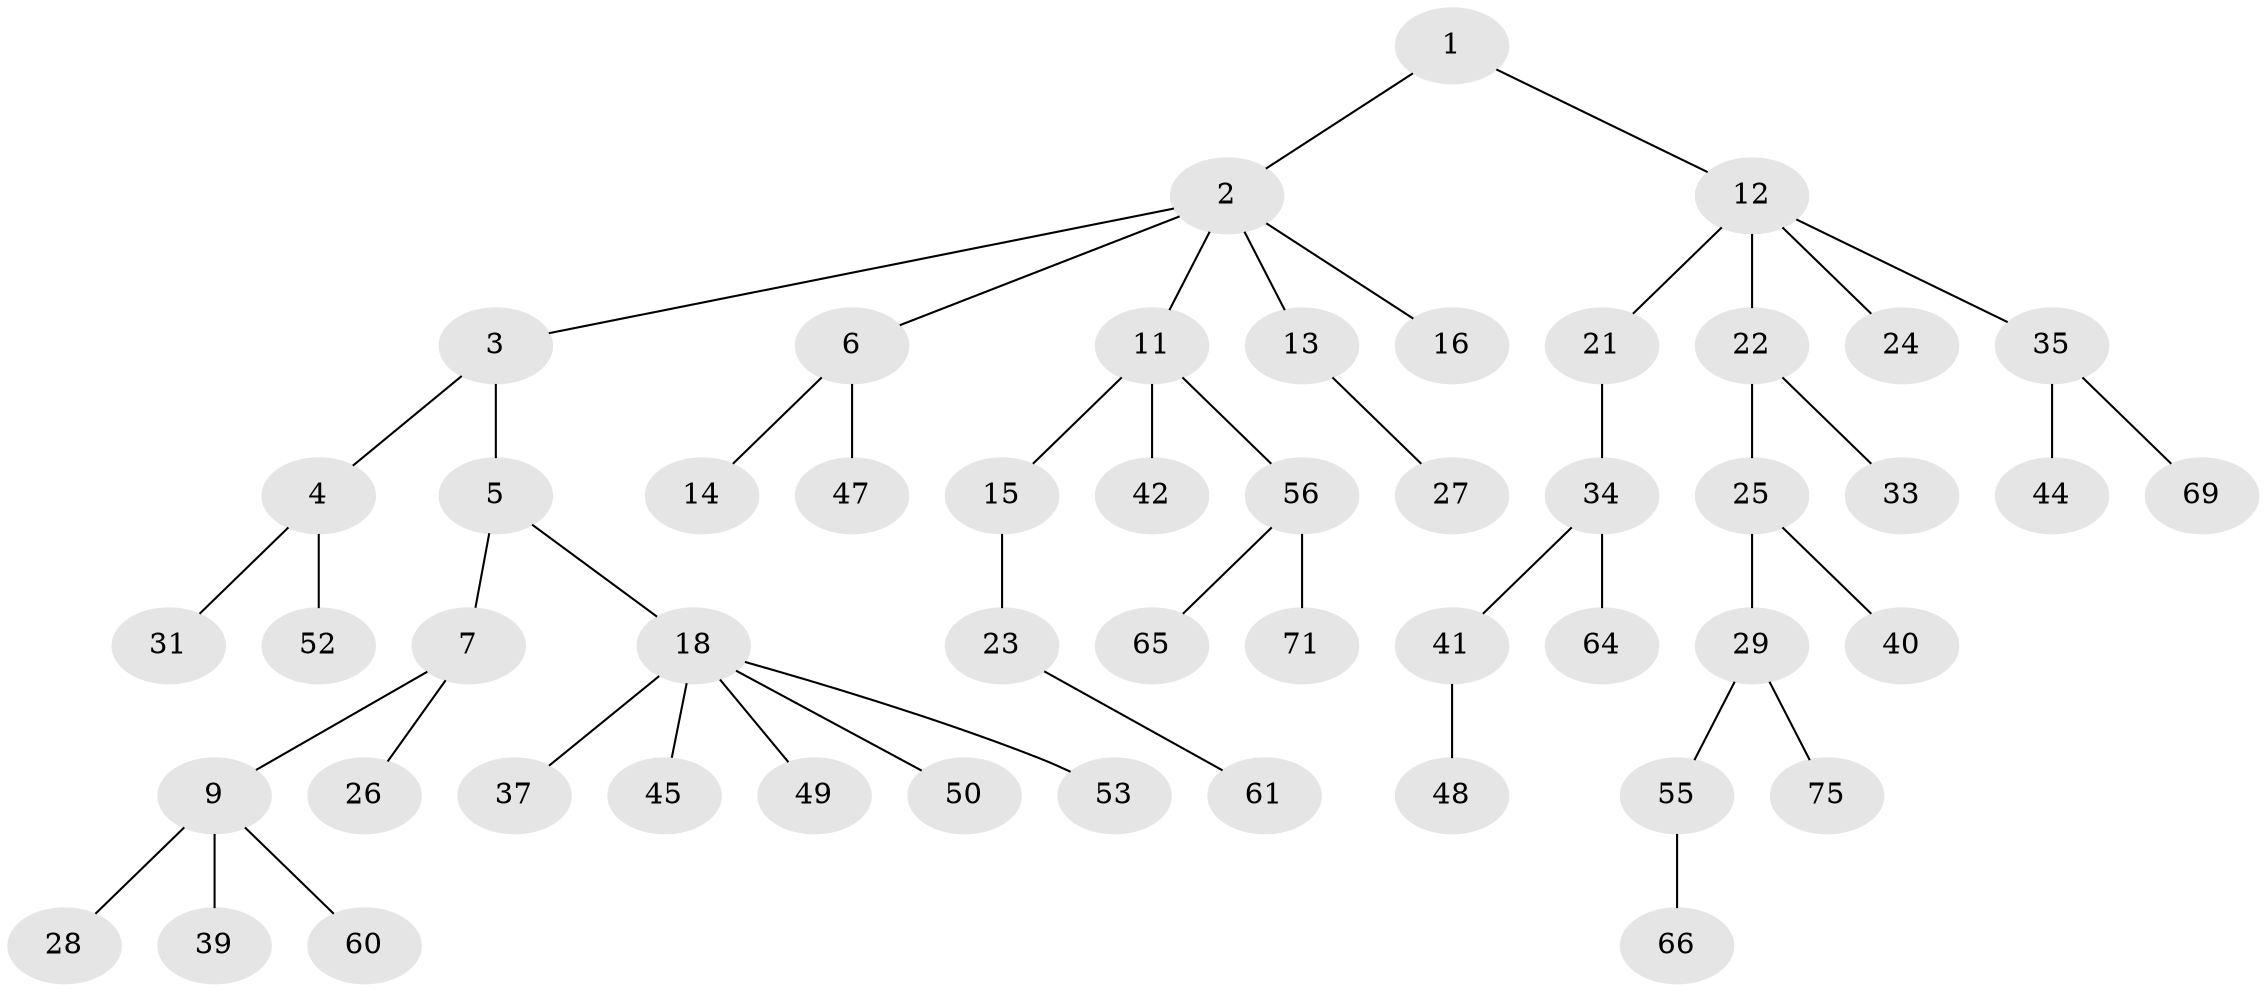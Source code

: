 // Generated by graph-tools (version 1.1) at 2025/24/03/03/25 07:24:05]
// undirected, 51 vertices, 50 edges
graph export_dot {
graph [start="1"]
  node [color=gray90,style=filled];
  1;
  2 [super="+8"];
  3;
  4 [super="+67"];
  5 [super="+30"];
  6 [super="+51"];
  7 [super="+76"];
  9 [super="+10"];
  11 [super="+36"];
  12 [super="+17"];
  13;
  14;
  15 [super="+20"];
  16;
  18 [super="+19"];
  21;
  22 [super="+32"];
  23 [super="+57"];
  24;
  25;
  26 [super="+58"];
  27 [super="+38"];
  28;
  29 [super="+43"];
  31 [super="+68"];
  33 [super="+62"];
  34 [super="+46"];
  35 [super="+73"];
  37;
  39;
  40;
  41 [super="+59"];
  42 [super="+54"];
  44;
  45 [super="+77"];
  47;
  48;
  49;
  50;
  52;
  53;
  55;
  56 [super="+63"];
  60;
  61 [super="+72"];
  64;
  65;
  66 [super="+74"];
  69 [super="+70"];
  71;
  75;
  1 -- 2;
  1 -- 12;
  2 -- 3;
  2 -- 6;
  2 -- 13;
  2 -- 16;
  2 -- 11;
  3 -- 4;
  3 -- 5;
  4 -- 31;
  4 -- 52;
  5 -- 7;
  5 -- 18;
  6 -- 14;
  6 -- 47;
  7 -- 9;
  7 -- 26;
  9 -- 28;
  9 -- 60;
  9 -- 39;
  11 -- 15;
  11 -- 56;
  11 -- 42;
  12 -- 21;
  12 -- 22;
  12 -- 35;
  12 -- 24;
  13 -- 27;
  15 -- 23;
  18 -- 49;
  18 -- 50;
  18 -- 37;
  18 -- 45;
  18 -- 53;
  21 -- 34;
  22 -- 25;
  22 -- 33;
  23 -- 61;
  25 -- 29;
  25 -- 40;
  29 -- 55;
  29 -- 75;
  34 -- 41;
  34 -- 64;
  35 -- 44;
  35 -- 69;
  41 -- 48;
  55 -- 66;
  56 -- 65;
  56 -- 71;
}
